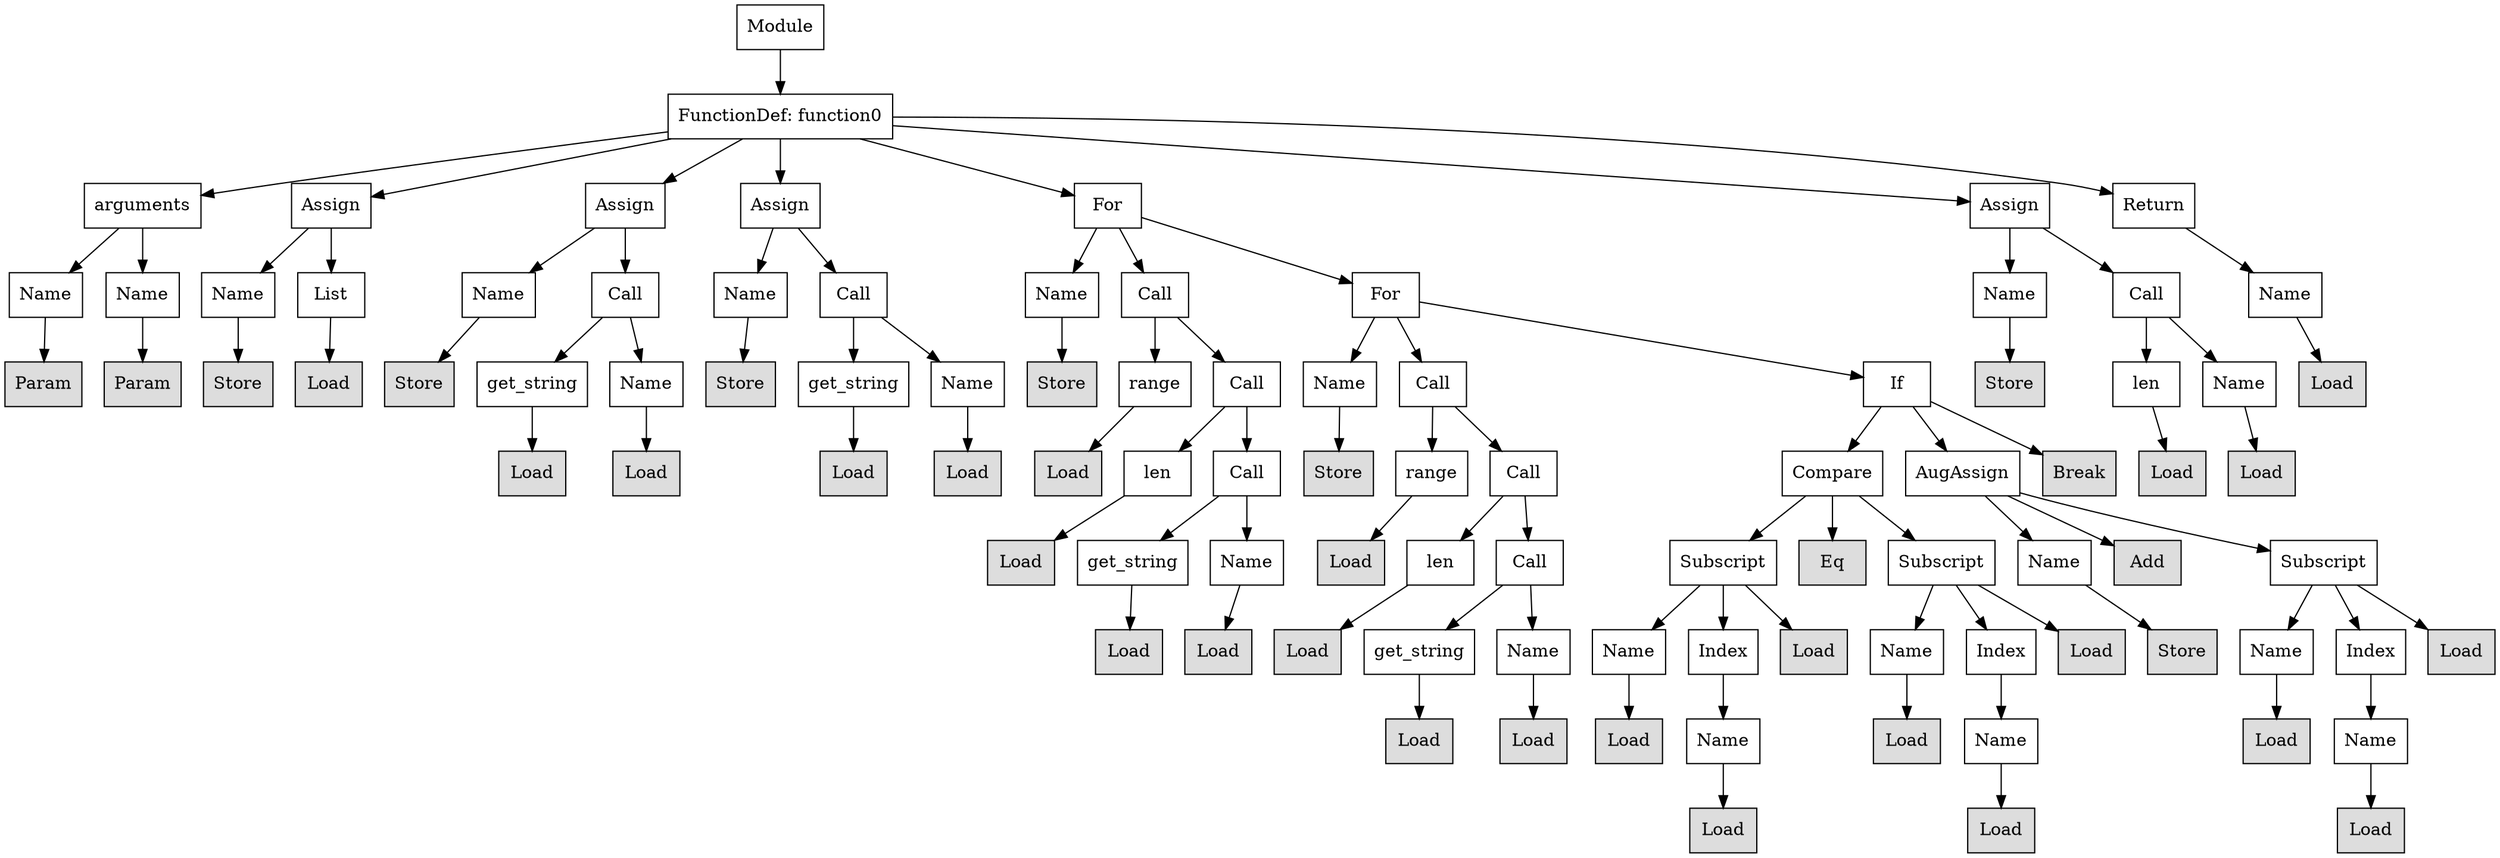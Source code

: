 digraph G {
n0 [shape=rect, label="Module"];
n1 [shape=rect, label="FunctionDef: function0"];
n2 [shape=rect, label="arguments"];
n3 [shape=rect, label="Assign"];
n4 [shape=rect, label="Assign"];
n5 [shape=rect, label="Assign"];
n6 [shape=rect, label="For"];
n7 [shape=rect, label="Assign"];
n8 [shape=rect, label="Return"];
n9 [shape=rect, label="Name"];
n10 [shape=rect, label="Name"];
n11 [shape=rect, label="Name"];
n12 [shape=rect, label="List"];
n13 [shape=rect, label="Name"];
n14 [shape=rect, label="Call"];
n15 [shape=rect, label="Name"];
n16 [shape=rect, label="Call"];
n17 [shape=rect, label="Name"];
n18 [shape=rect, label="Call"];
n19 [shape=rect, label="For"];
n20 [shape=rect, label="Name"];
n21 [shape=rect, label="Call"];
n22 [shape=rect, label="Name"];
n23 [shape=rect, label="Param" style="filled" fillcolor="#dddddd"];
n24 [shape=rect, label="Param" style="filled" fillcolor="#dddddd"];
n25 [shape=rect, label="Store" style="filled" fillcolor="#dddddd"];
n26 [shape=rect, label="Load" style="filled" fillcolor="#dddddd"];
n27 [shape=rect, label="Store" style="filled" fillcolor="#dddddd"];
n28 [shape=rect, label="get_string"];
n29 [shape=rect, label="Name"];
n30 [shape=rect, label="Store" style="filled" fillcolor="#dddddd"];
n31 [shape=rect, label="get_string"];
n32 [shape=rect, label="Name"];
n33 [shape=rect, label="Store" style="filled" fillcolor="#dddddd"];
n34 [shape=rect, label="range"];
n35 [shape=rect, label="Call"];
n36 [shape=rect, label="Name"];
n37 [shape=rect, label="Call"];
n38 [shape=rect, label="If"];
n39 [shape=rect, label="Store" style="filled" fillcolor="#dddddd"];
n40 [shape=rect, label="len"];
n41 [shape=rect, label="Name"];
n42 [shape=rect, label="Load" style="filled" fillcolor="#dddddd"];
n43 [shape=rect, label="Load" style="filled" fillcolor="#dddddd"];
n44 [shape=rect, label="Load" style="filled" fillcolor="#dddddd"];
n45 [shape=rect, label="Load" style="filled" fillcolor="#dddddd"];
n46 [shape=rect, label="Load" style="filled" fillcolor="#dddddd"];
n47 [shape=rect, label="Load" style="filled" fillcolor="#dddddd"];
n48 [shape=rect, label="len"];
n49 [shape=rect, label="Call"];
n50 [shape=rect, label="Store" style="filled" fillcolor="#dddddd"];
n51 [shape=rect, label="range"];
n52 [shape=rect, label="Call"];
n53 [shape=rect, label="Compare"];
n54 [shape=rect, label="AugAssign"];
n55 [shape=rect, label="Break" style="filled" fillcolor="#dddddd"];
n56 [shape=rect, label="Load" style="filled" fillcolor="#dddddd"];
n57 [shape=rect, label="Load" style="filled" fillcolor="#dddddd"];
n58 [shape=rect, label="Load" style="filled" fillcolor="#dddddd"];
n59 [shape=rect, label="get_string"];
n60 [shape=rect, label="Name"];
n61 [shape=rect, label="Load" style="filled" fillcolor="#dddddd"];
n62 [shape=rect, label="len"];
n63 [shape=rect, label="Call"];
n64 [shape=rect, label="Subscript"];
n65 [shape=rect, label="Eq" style="filled" fillcolor="#dddddd"];
n66 [shape=rect, label="Subscript"];
n67 [shape=rect, label="Name"];
n68 [shape=rect, label="Add" style="filled" fillcolor="#dddddd"];
n69 [shape=rect, label="Subscript"];
n70 [shape=rect, label="Load" style="filled" fillcolor="#dddddd"];
n71 [shape=rect, label="Load" style="filled" fillcolor="#dddddd"];
n72 [shape=rect, label="Load" style="filled" fillcolor="#dddddd"];
n73 [shape=rect, label="get_string"];
n74 [shape=rect, label="Name"];
n75 [shape=rect, label="Name"];
n76 [shape=rect, label="Index"];
n77 [shape=rect, label="Load" style="filled" fillcolor="#dddddd"];
n78 [shape=rect, label="Name"];
n79 [shape=rect, label="Index"];
n80 [shape=rect, label="Load" style="filled" fillcolor="#dddddd"];
n81 [shape=rect, label="Store" style="filled" fillcolor="#dddddd"];
n82 [shape=rect, label="Name"];
n83 [shape=rect, label="Index"];
n84 [shape=rect, label="Load" style="filled" fillcolor="#dddddd"];
n85 [shape=rect, label="Load" style="filled" fillcolor="#dddddd"];
n86 [shape=rect, label="Load" style="filled" fillcolor="#dddddd"];
n87 [shape=rect, label="Load" style="filled" fillcolor="#dddddd"];
n88 [shape=rect, label="Name"];
n89 [shape=rect, label="Load" style="filled" fillcolor="#dddddd"];
n90 [shape=rect, label="Name"];
n91 [shape=rect, label="Load" style="filled" fillcolor="#dddddd"];
n92 [shape=rect, label="Name"];
n93 [shape=rect, label="Load" style="filled" fillcolor="#dddddd"];
n94 [shape=rect, label="Load" style="filled" fillcolor="#dddddd"];
n95 [shape=rect, label="Load" style="filled" fillcolor="#dddddd"];
n0 -> n1;
n1 -> n2;
n1 -> n3;
n1 -> n4;
n1 -> n5;
n1 -> n6;
n1 -> n7;
n1 -> n8;
n2 -> n9;
n2 -> n10;
n3 -> n11;
n3 -> n12;
n4 -> n13;
n4 -> n14;
n5 -> n15;
n5 -> n16;
n6 -> n17;
n6 -> n18;
n6 -> n19;
n7 -> n20;
n7 -> n21;
n8 -> n22;
n9 -> n23;
n10 -> n24;
n11 -> n25;
n12 -> n26;
n13 -> n27;
n14 -> n28;
n14 -> n29;
n15 -> n30;
n16 -> n31;
n16 -> n32;
n17 -> n33;
n18 -> n34;
n18 -> n35;
n19 -> n36;
n19 -> n37;
n19 -> n38;
n20 -> n39;
n21 -> n40;
n21 -> n41;
n22 -> n42;
n28 -> n43;
n29 -> n44;
n31 -> n45;
n32 -> n46;
n34 -> n47;
n35 -> n48;
n35 -> n49;
n36 -> n50;
n37 -> n51;
n37 -> n52;
n38 -> n53;
n38 -> n54;
n38 -> n55;
n40 -> n56;
n41 -> n57;
n48 -> n58;
n49 -> n59;
n49 -> n60;
n51 -> n61;
n52 -> n62;
n52 -> n63;
n53 -> n64;
n53 -> n65;
n53 -> n66;
n54 -> n67;
n54 -> n68;
n54 -> n69;
n59 -> n70;
n60 -> n71;
n62 -> n72;
n63 -> n73;
n63 -> n74;
n64 -> n75;
n64 -> n76;
n64 -> n77;
n66 -> n78;
n66 -> n79;
n66 -> n80;
n67 -> n81;
n69 -> n82;
n69 -> n83;
n69 -> n84;
n73 -> n85;
n74 -> n86;
n75 -> n87;
n76 -> n88;
n78 -> n89;
n79 -> n90;
n82 -> n91;
n83 -> n92;
n88 -> n93;
n90 -> n94;
n92 -> n95;
}
